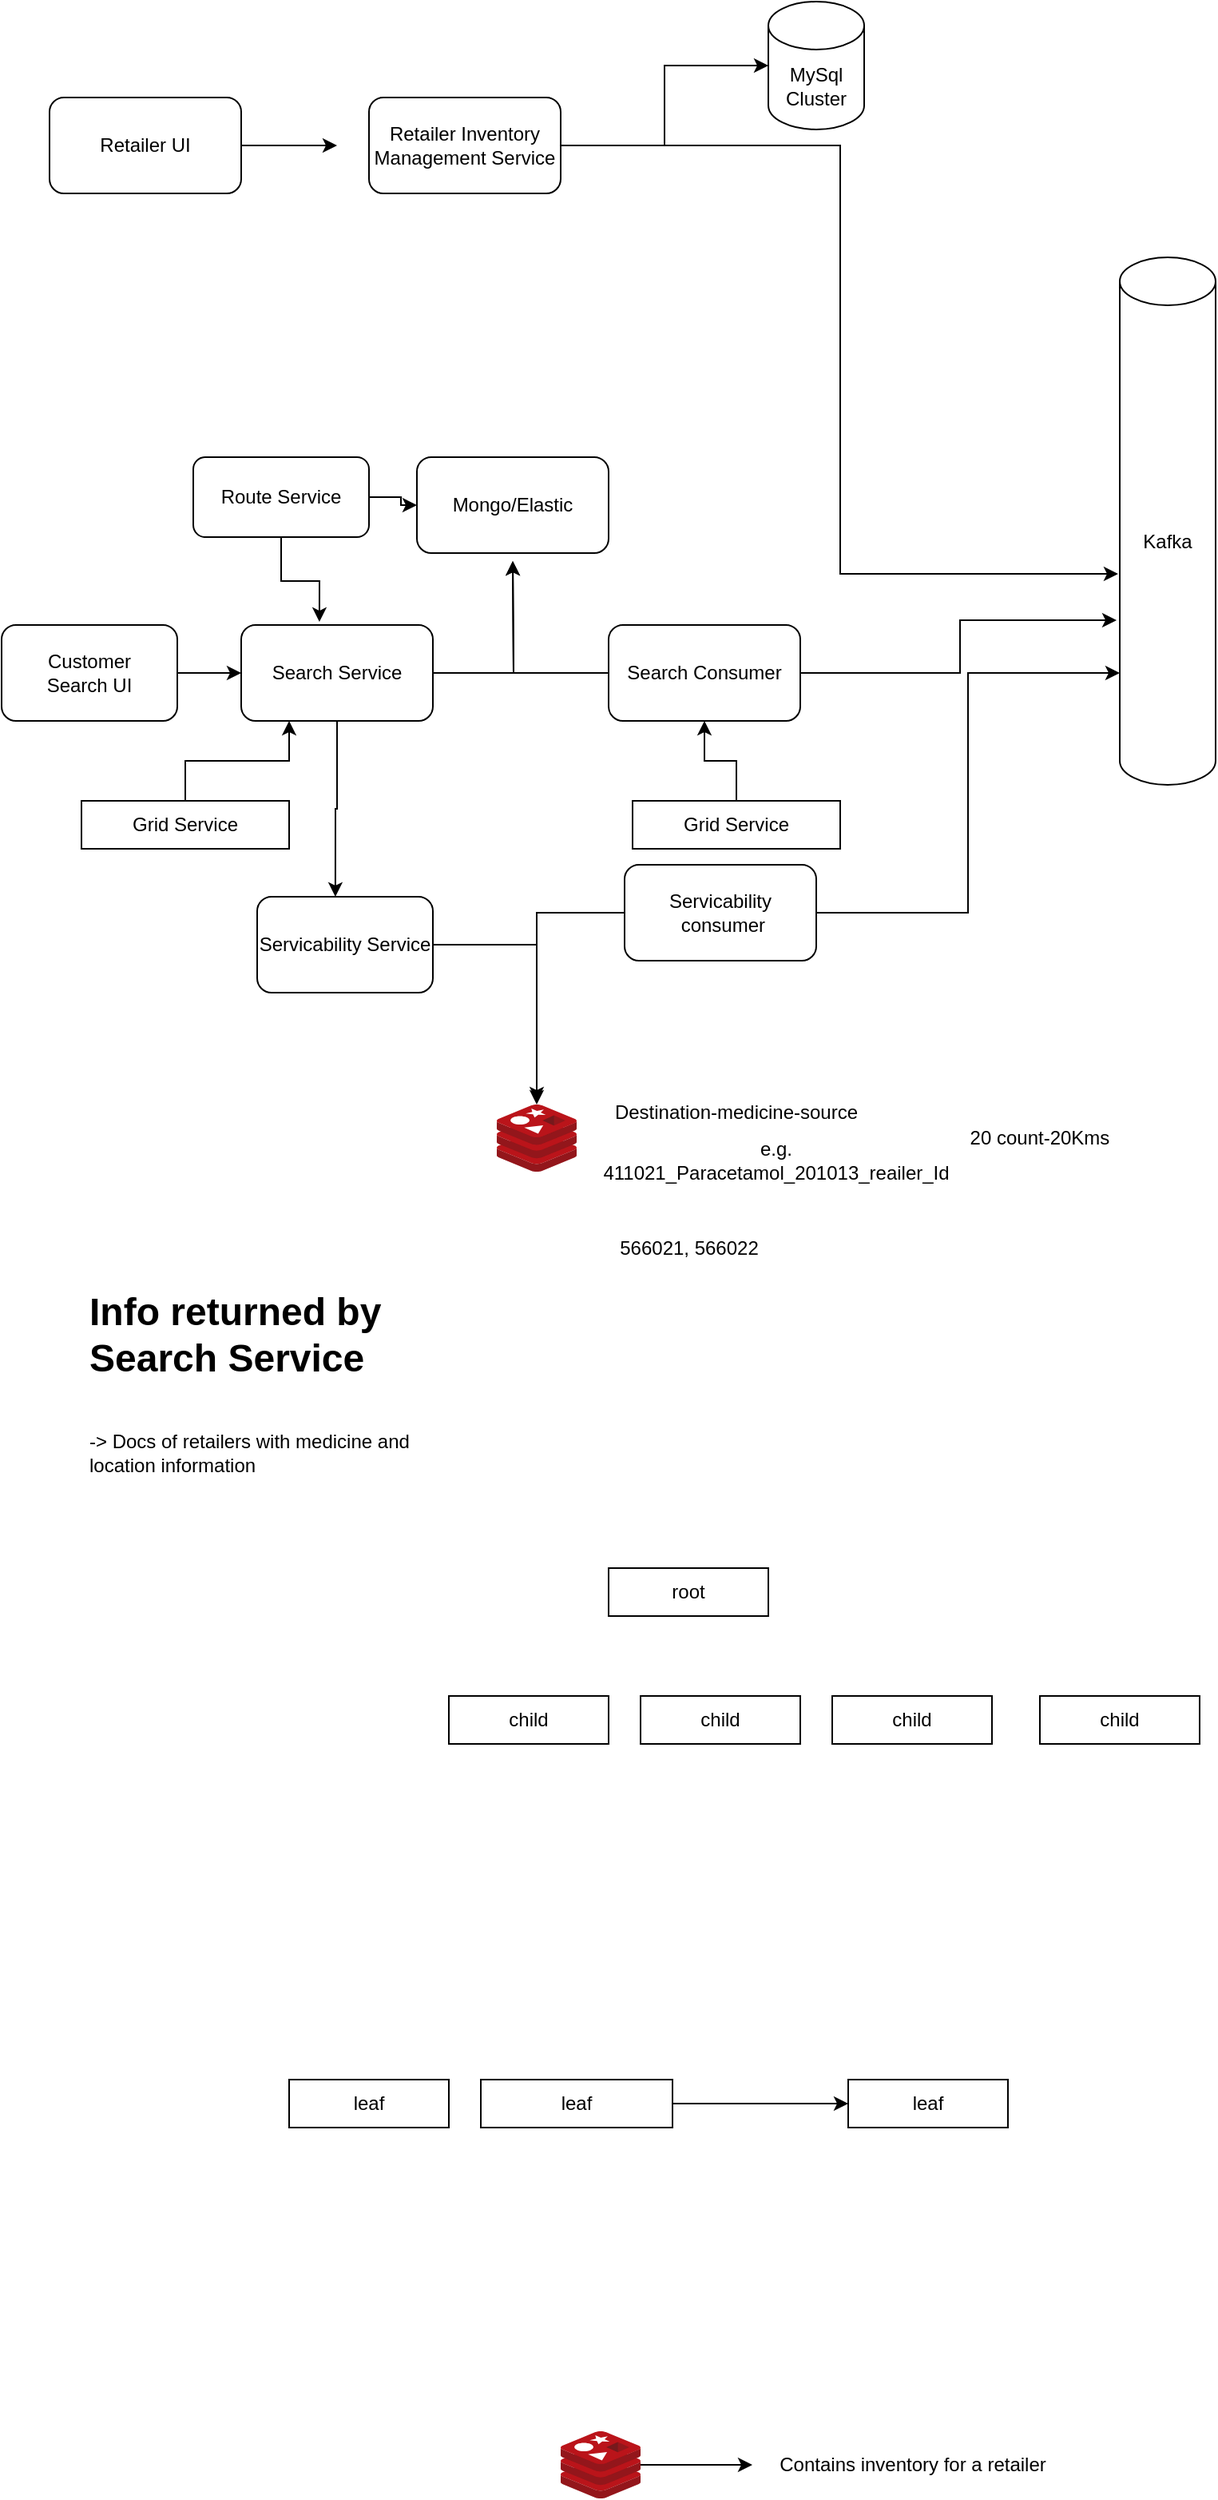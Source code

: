 <mxfile version="15.8.7" type="device"><diagram id="fx6aEnkzUz4AKvD8RWzt" name="Page-1"><mxGraphModel dx="1426" dy="905" grid="1" gridSize="10" guides="1" tooltips="1" connect="1" arrows="1" fold="1" page="1" pageScale="1" pageWidth="827" pageHeight="1169" math="0" shadow="0"><root><mxCell id="0"/><mxCell id="1" parent="0"/><mxCell id="s7O8a9IzNtrq39mK9_Ji-2" style="edgeStyle=orthogonalEdgeStyle;rounded=0;orthogonalLoop=1;jettySize=auto;html=1;" edge="1" parent="1" source="s7O8a9IzNtrq39mK9_Ji-1"><mxGeometry relative="1" as="geometry"><mxPoint x="220" y="330" as="targetPoint"/></mxGeometry></mxCell><mxCell id="s7O8a9IzNtrq39mK9_Ji-1" value="Retailer UI" style="rounded=1;whiteSpace=wrap;html=1;" vertex="1" parent="1"><mxGeometry x="40" y="300" width="120" height="60" as="geometry"/></mxCell><mxCell id="s7O8a9IzNtrq39mK9_Ji-5" style="edgeStyle=orthogonalEdgeStyle;rounded=0;orthogonalLoop=1;jettySize=auto;html=1;exitX=1;exitY=0.5;exitDx=0;exitDy=0;entryX=0;entryY=0.5;entryDx=0;entryDy=0;entryPerimeter=0;" edge="1" parent="1" source="s7O8a9IzNtrq39mK9_Ji-3" target="s7O8a9IzNtrq39mK9_Ji-4"><mxGeometry relative="1" as="geometry"/></mxCell><mxCell id="s7O8a9IzNtrq39mK9_Ji-8" style="edgeStyle=orthogonalEdgeStyle;rounded=0;orthogonalLoop=1;jettySize=auto;html=1;exitX=1;exitY=0.5;exitDx=0;exitDy=0;entryX=-0.017;entryY=0.6;entryDx=0;entryDy=0;entryPerimeter=0;" edge="1" parent="1" source="s7O8a9IzNtrq39mK9_Ji-3" target="s7O8a9IzNtrq39mK9_Ji-6"><mxGeometry relative="1" as="geometry"/></mxCell><mxCell id="s7O8a9IzNtrq39mK9_Ji-3" value="Retailer Inventory Management Service" style="rounded=1;whiteSpace=wrap;html=1;" vertex="1" parent="1"><mxGeometry x="240" y="300" width="120" height="60" as="geometry"/></mxCell><mxCell id="s7O8a9IzNtrq39mK9_Ji-4" value="MySql Cluster" style="shape=cylinder3;whiteSpace=wrap;html=1;boundedLbl=1;backgroundOutline=1;size=15;" vertex="1" parent="1"><mxGeometry x="490" y="240" width="60" height="80" as="geometry"/></mxCell><mxCell id="s7O8a9IzNtrq39mK9_Ji-6" value="Kafka" style="shape=cylinder3;whiteSpace=wrap;html=1;boundedLbl=1;backgroundOutline=1;size=15;" vertex="1" parent="1"><mxGeometry x="710" y="400" width="60" height="330" as="geometry"/></mxCell><mxCell id="s7O8a9IzNtrq39mK9_Ji-10" style="edgeStyle=orthogonalEdgeStyle;rounded=0;orthogonalLoop=1;jettySize=auto;html=1;entryX=-0.033;entryY=0.688;entryDx=0;entryDy=0;entryPerimeter=0;" edge="1" parent="1" source="s7O8a9IzNtrq39mK9_Ji-9" target="s7O8a9IzNtrq39mK9_Ji-6"><mxGeometry relative="1" as="geometry"/></mxCell><mxCell id="s7O8a9IzNtrq39mK9_Ji-12" style="edgeStyle=orthogonalEdgeStyle;rounded=0;orthogonalLoop=1;jettySize=auto;html=1;exitX=0;exitY=0.5;exitDx=0;exitDy=0;" edge="1" parent="1" source="s7O8a9IzNtrq39mK9_Ji-9"><mxGeometry relative="1" as="geometry"><mxPoint x="330" y="590" as="targetPoint"/></mxGeometry></mxCell><mxCell id="s7O8a9IzNtrq39mK9_Ji-9" value="Search Consumer" style="rounded=1;whiteSpace=wrap;html=1;" vertex="1" parent="1"><mxGeometry x="390" y="630" width="120" height="60" as="geometry"/></mxCell><mxCell id="s7O8a9IzNtrq39mK9_Ji-11" value="Mongo/Elastic" style="rounded=1;whiteSpace=wrap;html=1;" vertex="1" parent="1"><mxGeometry x="270" y="525" width="120" height="60" as="geometry"/></mxCell><mxCell id="s7O8a9IzNtrq39mK9_Ji-16" style="edgeStyle=orthogonalEdgeStyle;rounded=0;orthogonalLoop=1;jettySize=auto;html=1;exitX=1;exitY=0.5;exitDx=0;exitDy=0;entryX=0;entryY=0.5;entryDx=0;entryDy=0;" edge="1" parent="1" source="s7O8a9IzNtrq39mK9_Ji-13" target="s7O8a9IzNtrq39mK9_Ji-14"><mxGeometry relative="1" as="geometry"/></mxCell><mxCell id="s7O8a9IzNtrq39mK9_Ji-13" value="Customer &lt;br&gt;Search UI" style="rounded=1;whiteSpace=wrap;html=1;" vertex="1" parent="1"><mxGeometry x="10" y="630" width="110" height="60" as="geometry"/></mxCell><mxCell id="s7O8a9IzNtrq39mK9_Ji-15" style="edgeStyle=orthogonalEdgeStyle;rounded=0;orthogonalLoop=1;jettySize=auto;html=1;" edge="1" parent="1" source="s7O8a9IzNtrq39mK9_Ji-14"><mxGeometry relative="1" as="geometry"><mxPoint x="330" y="590" as="targetPoint"/></mxGeometry></mxCell><mxCell id="s7O8a9IzNtrq39mK9_Ji-23" style="edgeStyle=orthogonalEdgeStyle;rounded=0;orthogonalLoop=1;jettySize=auto;html=1;entryX=0.445;entryY=0;entryDx=0;entryDy=0;entryPerimeter=0;" edge="1" parent="1" source="s7O8a9IzNtrq39mK9_Ji-14" target="s7O8a9IzNtrq39mK9_Ji-21"><mxGeometry relative="1" as="geometry"/></mxCell><mxCell id="s7O8a9IzNtrq39mK9_Ji-14" value="Search Service" style="rounded=1;whiteSpace=wrap;html=1;" vertex="1" parent="1"><mxGeometry x="160" y="630" width="120" height="60" as="geometry"/></mxCell><mxCell id="s7O8a9IzNtrq39mK9_Ji-18" style="edgeStyle=orthogonalEdgeStyle;rounded=0;orthogonalLoop=1;jettySize=auto;html=1;exitX=1;exitY=0.5;exitDx=0;exitDy=0;entryX=0;entryY=0.788;entryDx=0;entryDy=0;entryPerimeter=0;" edge="1" parent="1" source="s7O8a9IzNtrq39mK9_Ji-17" target="s7O8a9IzNtrq39mK9_Ji-6"><mxGeometry relative="1" as="geometry"/></mxCell><mxCell id="s7O8a9IzNtrq39mK9_Ji-20" style="edgeStyle=orthogonalEdgeStyle;rounded=0;orthogonalLoop=1;jettySize=auto;html=1;" edge="1" parent="1" source="s7O8a9IzNtrq39mK9_Ji-17" target="s7O8a9IzNtrq39mK9_Ji-19"><mxGeometry relative="1" as="geometry"/></mxCell><mxCell id="s7O8a9IzNtrq39mK9_Ji-17" value="Servicability&lt;br&gt;&amp;nbsp;consumer" style="rounded=1;whiteSpace=wrap;html=1;" vertex="1" parent="1"><mxGeometry x="400" y="780" width="120" height="60" as="geometry"/></mxCell><mxCell id="s7O8a9IzNtrq39mK9_Ji-19" value="" style="sketch=0;aspect=fixed;html=1;points=[];align=center;image;fontSize=12;image=img/lib/mscae/Cache_Redis_Product.svg;" vertex="1" parent="1"><mxGeometry x="320" y="930" width="50" height="42" as="geometry"/></mxCell><mxCell id="s7O8a9IzNtrq39mK9_Ji-22" style="edgeStyle=orthogonalEdgeStyle;rounded=0;orthogonalLoop=1;jettySize=auto;html=1;entryX=0.5;entryY=-0.048;entryDx=0;entryDy=0;entryPerimeter=0;" edge="1" parent="1" source="s7O8a9IzNtrq39mK9_Ji-21" target="s7O8a9IzNtrq39mK9_Ji-19"><mxGeometry relative="1" as="geometry"/></mxCell><mxCell id="s7O8a9IzNtrq39mK9_Ji-21" value="Servicability Service" style="rounded=1;whiteSpace=wrap;html=1;" vertex="1" parent="1"><mxGeometry x="170" y="800" width="110" height="60" as="geometry"/></mxCell><mxCell id="s7O8a9IzNtrq39mK9_Ji-24" value="Destination-medicine-source" style="text;html=1;strokeColor=none;fillColor=none;align=center;verticalAlign=middle;whiteSpace=wrap;rounded=0;" vertex="1" parent="1"><mxGeometry x="380" y="920" width="180" height="30" as="geometry"/></mxCell><mxCell id="s7O8a9IzNtrq39mK9_Ji-26" value="e.g. 411021_Paracetamol_201013_reailer_Id" style="text;html=1;strokeColor=none;fillColor=none;align=center;verticalAlign=middle;whiteSpace=wrap;rounded=0;" vertex="1" parent="1"><mxGeometry x="405" y="950" width="180" height="30" as="geometry"/></mxCell><mxCell id="s7O8a9IzNtrq39mK9_Ji-25" value="20 count-20Kms" style="text;html=1;strokeColor=none;fillColor=none;align=center;verticalAlign=middle;whiteSpace=wrap;rounded=0;" vertex="1" parent="1"><mxGeometry x="570" y="936" width="180" height="30" as="geometry"/></mxCell><mxCell id="s7O8a9IzNtrq39mK9_Ji-27" value="566021, 566022" style="text;html=1;align=center;verticalAlign=middle;resizable=0;points=[];autosize=1;strokeColor=none;fillColor=none;" vertex="1" parent="1"><mxGeometry x="390" y="1010" width="100" height="20" as="geometry"/></mxCell><mxCell id="s7O8a9IzNtrq39mK9_Ji-28" value="root" style="rounded=0;whiteSpace=wrap;html=1;" vertex="1" parent="1"><mxGeometry x="390" y="1220" width="100" height="30" as="geometry"/></mxCell><mxCell id="s7O8a9IzNtrq39mK9_Ji-29" value="child" style="rounded=0;whiteSpace=wrap;html=1;" vertex="1" parent="1"><mxGeometry x="530" y="1300" width="100" height="30" as="geometry"/></mxCell><mxCell id="s7O8a9IzNtrq39mK9_Ji-30" value="child" style="rounded=0;whiteSpace=wrap;html=1;" vertex="1" parent="1"><mxGeometry x="410" y="1300" width="100" height="30" as="geometry"/></mxCell><mxCell id="s7O8a9IzNtrq39mK9_Ji-31" value="child" style="rounded=0;whiteSpace=wrap;html=1;" vertex="1" parent="1"><mxGeometry x="290" y="1300" width="100" height="30" as="geometry"/></mxCell><mxCell id="s7O8a9IzNtrq39mK9_Ji-32" value="child" style="rounded=0;whiteSpace=wrap;html=1;" vertex="1" parent="1"><mxGeometry x="660" y="1300" width="100" height="30" as="geometry"/></mxCell><mxCell id="s7O8a9IzNtrq39mK9_Ji-33" value="leaf" style="rounded=0;whiteSpace=wrap;html=1;" vertex="1" parent="1"><mxGeometry x="190" y="1540" width="100" height="30" as="geometry"/></mxCell><mxCell id="s7O8a9IzNtrq39mK9_Ji-40" style="edgeStyle=orthogonalEdgeStyle;rounded=0;orthogonalLoop=1;jettySize=auto;html=1;entryX=0;entryY=0.5;entryDx=0;entryDy=0;" edge="1" parent="1" source="s7O8a9IzNtrq39mK9_Ji-34" target="s7O8a9IzNtrq39mK9_Ji-35"><mxGeometry relative="1" as="geometry"/></mxCell><mxCell id="s7O8a9IzNtrq39mK9_Ji-34" value="leaf" style="rounded=0;whiteSpace=wrap;html=1;" vertex="1" parent="1"><mxGeometry x="310" y="1540" width="120" height="30" as="geometry"/></mxCell><mxCell id="s7O8a9IzNtrq39mK9_Ji-35" value="leaf" style="rounded=0;whiteSpace=wrap;html=1;" vertex="1" parent="1"><mxGeometry x="540" y="1540" width="100" height="30" as="geometry"/></mxCell><mxCell id="s7O8a9IzNtrq39mK9_Ji-38" style="edgeStyle=orthogonalEdgeStyle;rounded=0;orthogonalLoop=1;jettySize=auto;html=1;" edge="1" parent="1" source="s7O8a9IzNtrq39mK9_Ji-37"><mxGeometry relative="1" as="geometry"><mxPoint x="480" y="1781" as="targetPoint"/></mxGeometry></mxCell><mxCell id="s7O8a9IzNtrq39mK9_Ji-37" value="" style="sketch=0;aspect=fixed;html=1;points=[];align=center;image;fontSize=12;image=img/lib/mscae/Cache_Redis_Product.svg;" vertex="1" parent="1"><mxGeometry x="360" y="1760" width="50" height="42" as="geometry"/></mxCell><mxCell id="s7O8a9IzNtrq39mK9_Ji-39" value="Contains inventory for a retailer" style="text;html=1;align=center;verticalAlign=middle;resizable=0;points=[];autosize=1;strokeColor=none;fillColor=none;" vertex="1" parent="1"><mxGeometry x="490" y="1771" width="180" height="20" as="geometry"/></mxCell><mxCell id="s7O8a9IzNtrq39mK9_Ji-42" value="" style="edgeStyle=orthogonalEdgeStyle;rounded=0;orthogonalLoop=1;jettySize=auto;html=1;" edge="1" parent="1" source="s7O8a9IzNtrq39mK9_Ji-41" target="s7O8a9IzNtrq39mK9_Ji-9"><mxGeometry relative="1" as="geometry"/></mxCell><mxCell id="s7O8a9IzNtrq39mK9_Ji-41" value="Grid Service" style="whiteSpace=wrap;html=1;" vertex="1" parent="1"><mxGeometry x="405" y="740" width="130" height="30" as="geometry"/></mxCell><mxCell id="s7O8a9IzNtrq39mK9_Ji-43" value="&lt;h1&gt;Info returned by Search Service&lt;/h1&gt;&lt;div&gt;&lt;br&gt;&lt;/div&gt;&lt;div&gt;-&amp;gt; Docs of retailers with medicine and location information&amp;nbsp;&lt;/div&gt;" style="text;html=1;strokeColor=none;fillColor=none;spacing=5;spacingTop=-20;whiteSpace=wrap;overflow=hidden;rounded=0;" vertex="1" parent="1"><mxGeometry x="60" y="1040" width="230" height="120" as="geometry"/></mxCell><mxCell id="s7O8a9IzNtrq39mK9_Ji-45" style="edgeStyle=orthogonalEdgeStyle;rounded=0;orthogonalLoop=1;jettySize=auto;html=1;entryX=0.25;entryY=1;entryDx=0;entryDy=0;" edge="1" parent="1" source="s7O8a9IzNtrq39mK9_Ji-44" target="s7O8a9IzNtrq39mK9_Ji-14"><mxGeometry relative="1" as="geometry"/></mxCell><mxCell id="s7O8a9IzNtrq39mK9_Ji-44" value="Grid Service" style="whiteSpace=wrap;html=1;" vertex="1" parent="1"><mxGeometry x="60" y="740" width="130" height="30" as="geometry"/></mxCell><mxCell id="s7O8a9IzNtrq39mK9_Ji-47" style="edgeStyle=orthogonalEdgeStyle;rounded=0;orthogonalLoop=1;jettySize=auto;html=1;entryX=0.408;entryY=-0.033;entryDx=0;entryDy=0;entryPerimeter=0;" edge="1" parent="1" source="s7O8a9IzNtrq39mK9_Ji-46" target="s7O8a9IzNtrq39mK9_Ji-14"><mxGeometry relative="1" as="geometry"/></mxCell><mxCell id="s7O8a9IzNtrq39mK9_Ji-48" style="edgeStyle=orthogonalEdgeStyle;rounded=0;orthogonalLoop=1;jettySize=auto;html=1;entryX=0;entryY=0.5;entryDx=0;entryDy=0;" edge="1" parent="1" source="s7O8a9IzNtrq39mK9_Ji-46" target="s7O8a9IzNtrq39mK9_Ji-11"><mxGeometry relative="1" as="geometry"/></mxCell><mxCell id="s7O8a9IzNtrq39mK9_Ji-46" value="Route Service" style="rounded=1;whiteSpace=wrap;html=1;" vertex="1" parent="1"><mxGeometry x="130" y="525" width="110" height="50" as="geometry"/></mxCell></root></mxGraphModel></diagram></mxfile>